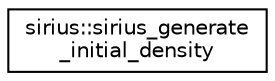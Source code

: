 digraph "Graphical Class Hierarchy"
{
 // INTERACTIVE_SVG=YES
  edge [fontname="Helvetica",fontsize="10",labelfontname="Helvetica",labelfontsize="10"];
  node [fontname="Helvetica",fontsize="10",shape=record];
  rankdir="LR";
  Node1 [label="sirius::sirius_generate\l_initial_density",height=0.2,width=0.4,color="black", fillcolor="white", style="filled",URL="$interfacesirius_1_1sirius__generate__initial__density.html"];
}
